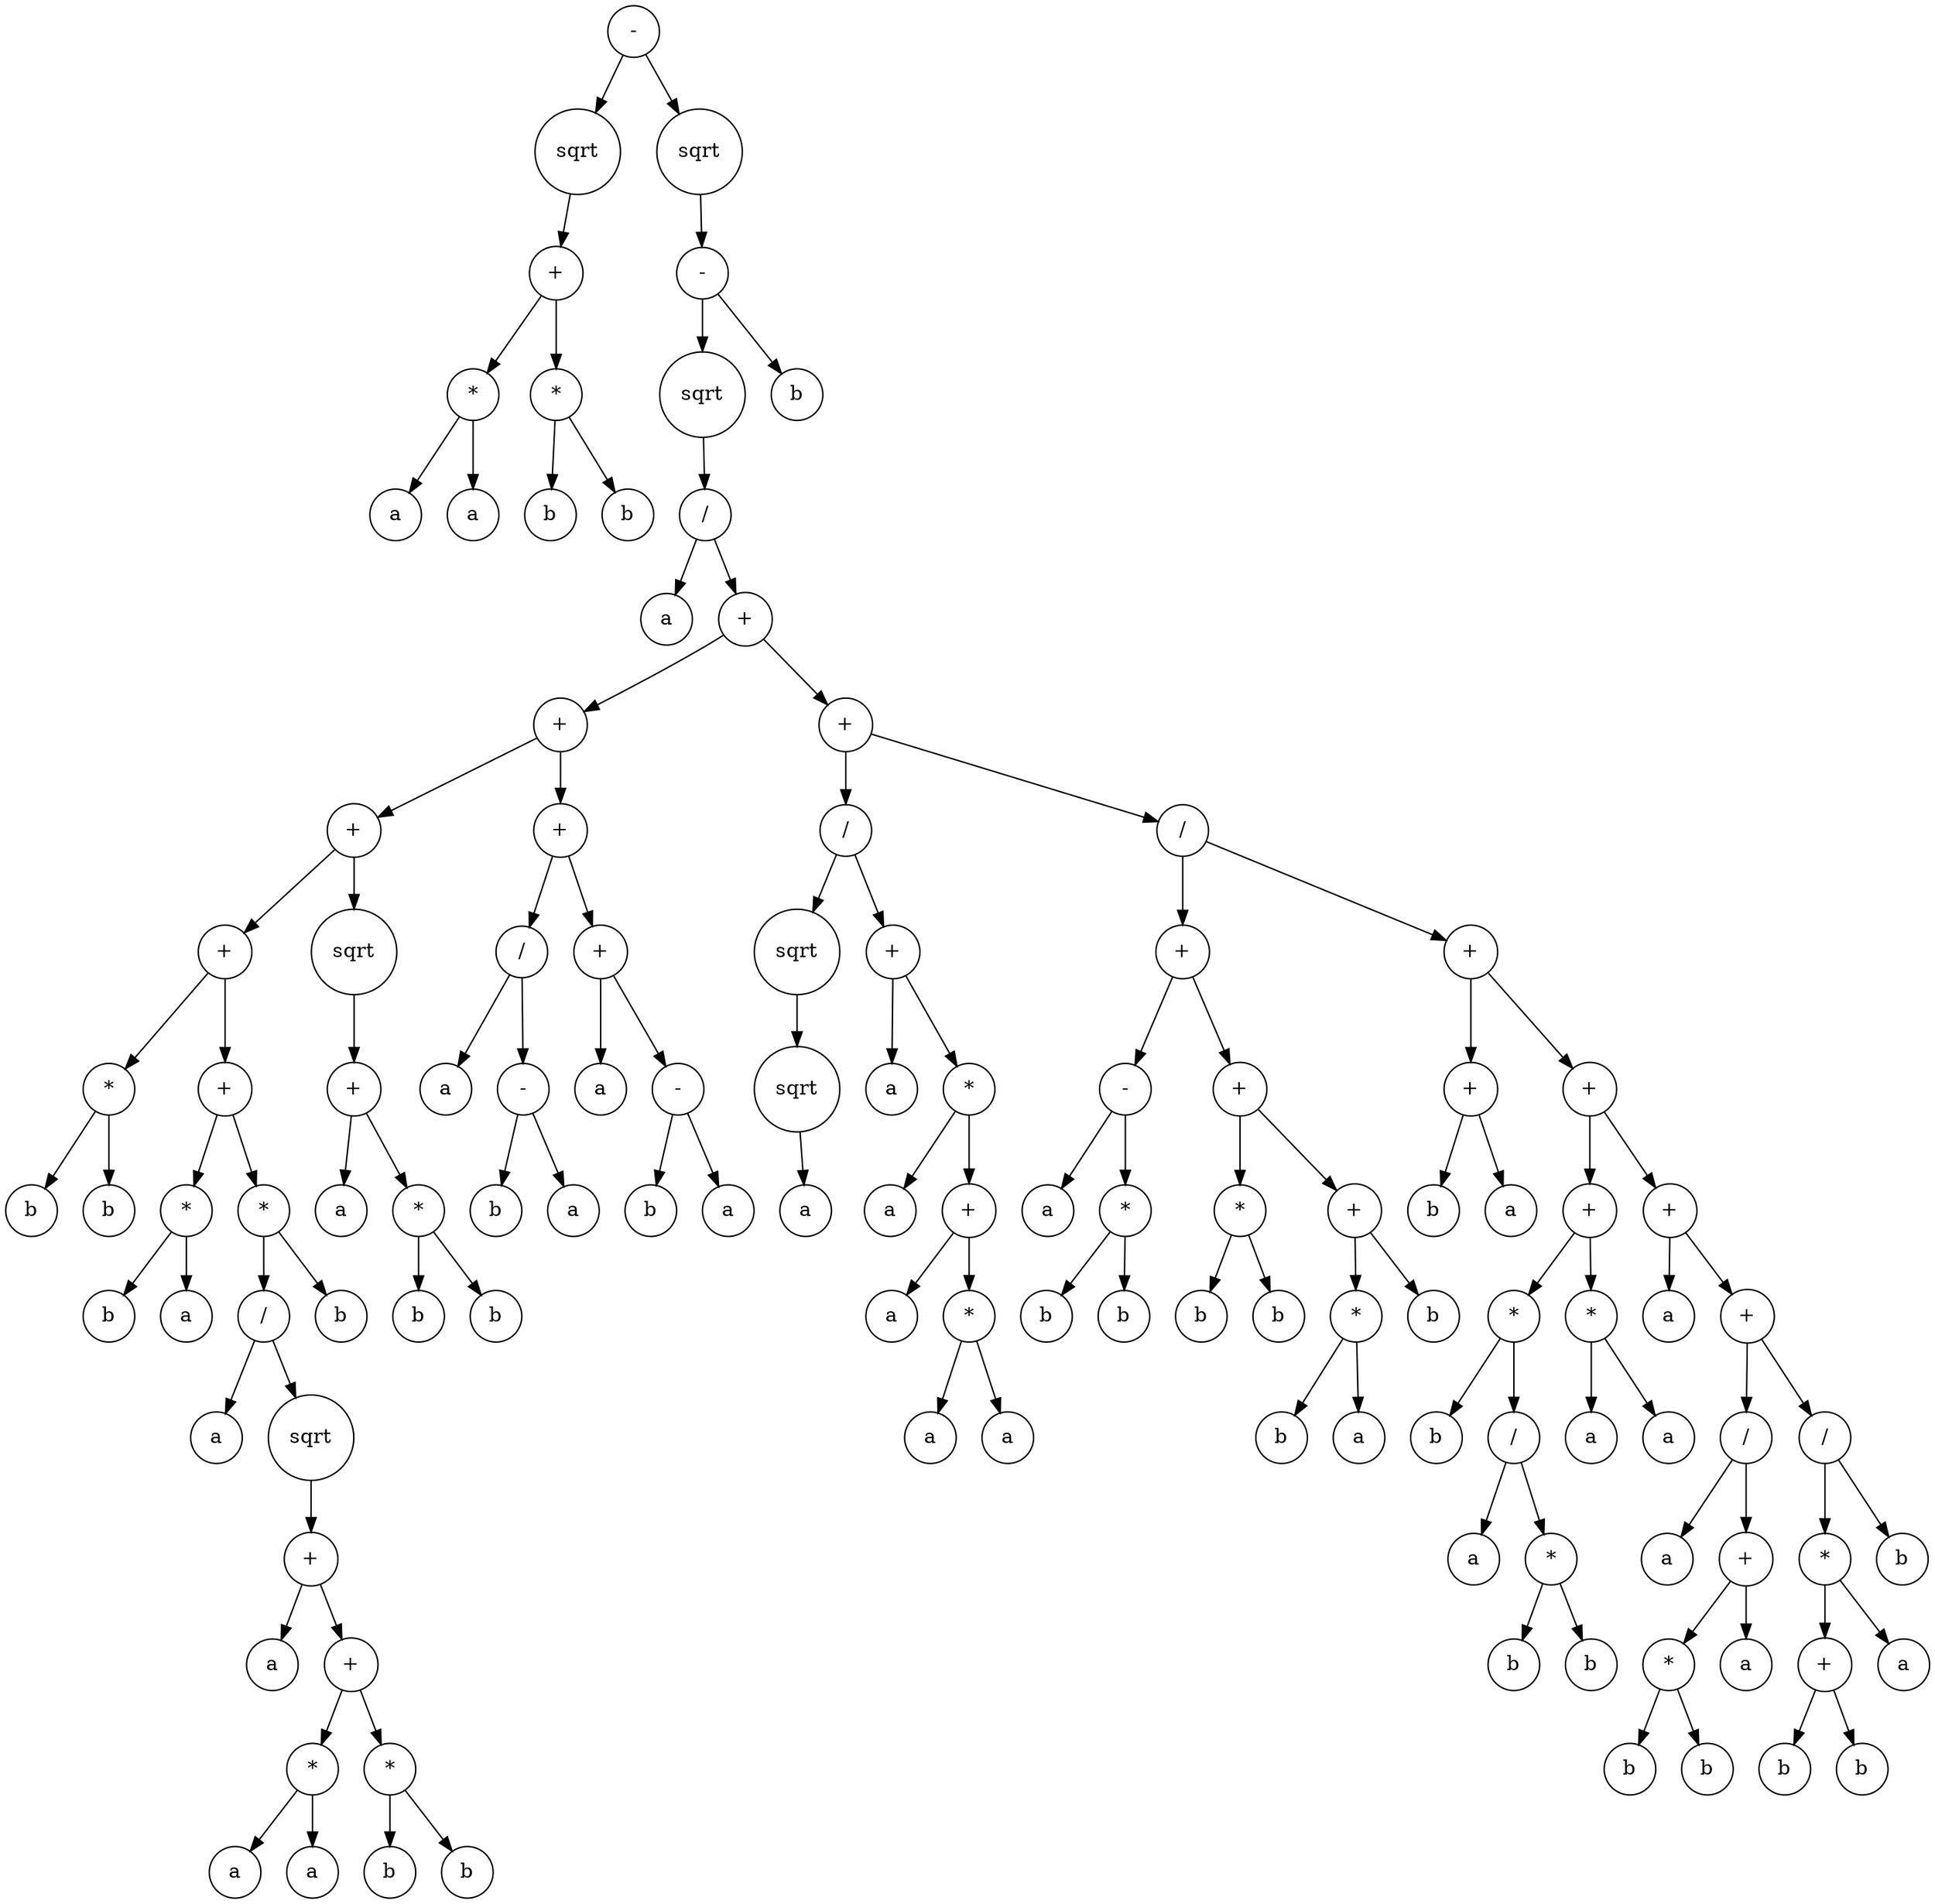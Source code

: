 digraph g {
graph [ordering=out];
node [shape=circle];
n[label = "-"];
n0[label = "sqrt"];
n00[label = "+"];
n000[label = "*"];
n0000[label = "a"];
n000 -> n0000;
n0001[label = "a"];
n000 -> n0001;
n00 -> n000;
n001[label = "*"];
n0010[label = "b"];
n001 -> n0010;
n0011[label = "b"];
n001 -> n0011;
n00 -> n001;
n0 -> n00;
n -> n0;
n1[label = "sqrt"];
n10[label = "-"];
n100[label = "sqrt"];
n1000[label = "/"];
n10000[label = "a"];
n1000 -> n10000;
n10001[label = "+"];
n100010[label = "+"];
n1000100[label = "+"];
n10001000[label = "+"];
n100010000[label = "*"];
n1000100000[label = "b"];
n100010000 -> n1000100000;
n1000100001[label = "b"];
n100010000 -> n1000100001;
n10001000 -> n100010000;
n100010001[label = "+"];
n1000100010[label = "*"];
n10001000100[label = "b"];
n1000100010 -> n10001000100;
n10001000101[label = "a"];
n1000100010 -> n10001000101;
n100010001 -> n1000100010;
n1000100011[label = "*"];
n10001000110[label = "/"];
n100010001100[label = "a"];
n10001000110 -> n100010001100;
n100010001101[label = "sqrt"];
n1000100011010[label = "+"];
n10001000110100[label = "a"];
n1000100011010 -> n10001000110100;
n10001000110101[label = "+"];
n100010001101010[label = "*"];
n1000100011010100[label = "a"];
n100010001101010 -> n1000100011010100;
n1000100011010101[label = "a"];
n100010001101010 -> n1000100011010101;
n10001000110101 -> n100010001101010;
n100010001101011[label = "*"];
n1000100011010110[label = "b"];
n100010001101011 -> n1000100011010110;
n1000100011010111[label = "b"];
n100010001101011 -> n1000100011010111;
n10001000110101 -> n100010001101011;
n1000100011010 -> n10001000110101;
n100010001101 -> n1000100011010;
n10001000110 -> n100010001101;
n1000100011 -> n10001000110;
n10001000111[label = "b"];
n1000100011 -> n10001000111;
n100010001 -> n1000100011;
n10001000 -> n100010001;
n1000100 -> n10001000;
n10001001[label = "sqrt"];
n100010010[label = "+"];
n1000100100[label = "a"];
n100010010 -> n1000100100;
n1000100101[label = "*"];
n10001001010[label = "b"];
n1000100101 -> n10001001010;
n10001001011[label = "b"];
n1000100101 -> n10001001011;
n100010010 -> n1000100101;
n10001001 -> n100010010;
n1000100 -> n10001001;
n100010 -> n1000100;
n1000101[label = "+"];
n10001010[label = "/"];
n100010100[label = "a"];
n10001010 -> n100010100;
n100010101[label = "-"];
n1000101010[label = "b"];
n100010101 -> n1000101010;
n1000101011[label = "a"];
n100010101 -> n1000101011;
n10001010 -> n100010101;
n1000101 -> n10001010;
n10001011[label = "+"];
n100010110[label = "a"];
n10001011 -> n100010110;
n100010111[label = "-"];
n1000101110[label = "b"];
n100010111 -> n1000101110;
n1000101111[label = "a"];
n100010111 -> n1000101111;
n10001011 -> n100010111;
n1000101 -> n10001011;
n100010 -> n1000101;
n10001 -> n100010;
n100011[label = "+"];
n1000110[label = "/"];
n10001100[label = "sqrt"];
n100011000[label = "sqrt"];
n1000110000[label = "a"];
n100011000 -> n1000110000;
n10001100 -> n100011000;
n1000110 -> n10001100;
n10001101[label = "+"];
n100011010[label = "a"];
n10001101 -> n100011010;
n100011011[label = "*"];
n1000110110[label = "a"];
n100011011 -> n1000110110;
n1000110111[label = "+"];
n10001101110[label = "a"];
n1000110111 -> n10001101110;
n10001101111[label = "*"];
n100011011110[label = "a"];
n10001101111 -> n100011011110;
n100011011111[label = "a"];
n10001101111 -> n100011011111;
n1000110111 -> n10001101111;
n100011011 -> n1000110111;
n10001101 -> n100011011;
n1000110 -> n10001101;
n100011 -> n1000110;
n1000111[label = "/"];
n10001110[label = "+"];
n100011100[label = "-"];
n1000111000[label = "a"];
n100011100 -> n1000111000;
n1000111001[label = "*"];
n10001110010[label = "b"];
n1000111001 -> n10001110010;
n10001110011[label = "b"];
n1000111001 -> n10001110011;
n100011100 -> n1000111001;
n10001110 -> n100011100;
n100011101[label = "+"];
n1000111010[label = "*"];
n10001110100[label = "b"];
n1000111010 -> n10001110100;
n10001110101[label = "b"];
n1000111010 -> n10001110101;
n100011101 -> n1000111010;
n1000111011[label = "+"];
n10001110110[label = "*"];
n100011101100[label = "b"];
n10001110110 -> n100011101100;
n100011101101[label = "a"];
n10001110110 -> n100011101101;
n1000111011 -> n10001110110;
n10001110111[label = "b"];
n1000111011 -> n10001110111;
n100011101 -> n1000111011;
n10001110 -> n100011101;
n1000111 -> n10001110;
n10001111[label = "+"];
n100011110[label = "+"];
n1000111100[label = "b"];
n100011110 -> n1000111100;
n1000111101[label = "a"];
n100011110 -> n1000111101;
n10001111 -> n100011110;
n100011111[label = "+"];
n1000111110[label = "+"];
n10001111100[label = "*"];
n100011111000[label = "b"];
n10001111100 -> n100011111000;
n100011111001[label = "/"];
n1000111110010[label = "a"];
n100011111001 -> n1000111110010;
n1000111110011[label = "*"];
n10001111100110[label = "b"];
n1000111110011 -> n10001111100110;
n10001111100111[label = "b"];
n1000111110011 -> n10001111100111;
n100011111001 -> n1000111110011;
n10001111100 -> n100011111001;
n1000111110 -> n10001111100;
n10001111101[label = "*"];
n100011111010[label = "a"];
n10001111101 -> n100011111010;
n100011111011[label = "a"];
n10001111101 -> n100011111011;
n1000111110 -> n10001111101;
n100011111 -> n1000111110;
n1000111111[label = "+"];
n10001111110[label = "a"];
n1000111111 -> n10001111110;
n10001111111[label = "+"];
n100011111110[label = "/"];
n1000111111100[label = "a"];
n100011111110 -> n1000111111100;
n1000111111101[label = "+"];
n10001111111010[label = "*"];
n100011111110100[label = "b"];
n10001111111010 -> n100011111110100;
n100011111110101[label = "b"];
n10001111111010 -> n100011111110101;
n1000111111101 -> n10001111111010;
n10001111111011[label = "a"];
n1000111111101 -> n10001111111011;
n100011111110 -> n1000111111101;
n10001111111 -> n100011111110;
n100011111111[label = "/"];
n1000111111110[label = "*"];
n10001111111100[label = "+"];
n100011111111000[label = "b"];
n10001111111100 -> n100011111111000;
n100011111111001[label = "b"];
n10001111111100 -> n100011111111001;
n1000111111110 -> n10001111111100;
n10001111111101[label = "a"];
n1000111111110 -> n10001111111101;
n100011111111 -> n1000111111110;
n1000111111111[label = "b"];
n100011111111 -> n1000111111111;
n10001111111 -> n100011111111;
n1000111111 -> n10001111111;
n100011111 -> n1000111111;
n10001111 -> n100011111;
n1000111 -> n10001111;
n100011 -> n1000111;
n10001 -> n100011;
n1000 -> n10001;
n100 -> n1000;
n10 -> n100;
n101[label = "b"];
n10 -> n101;
n1 -> n10;
n -> n1;
}

